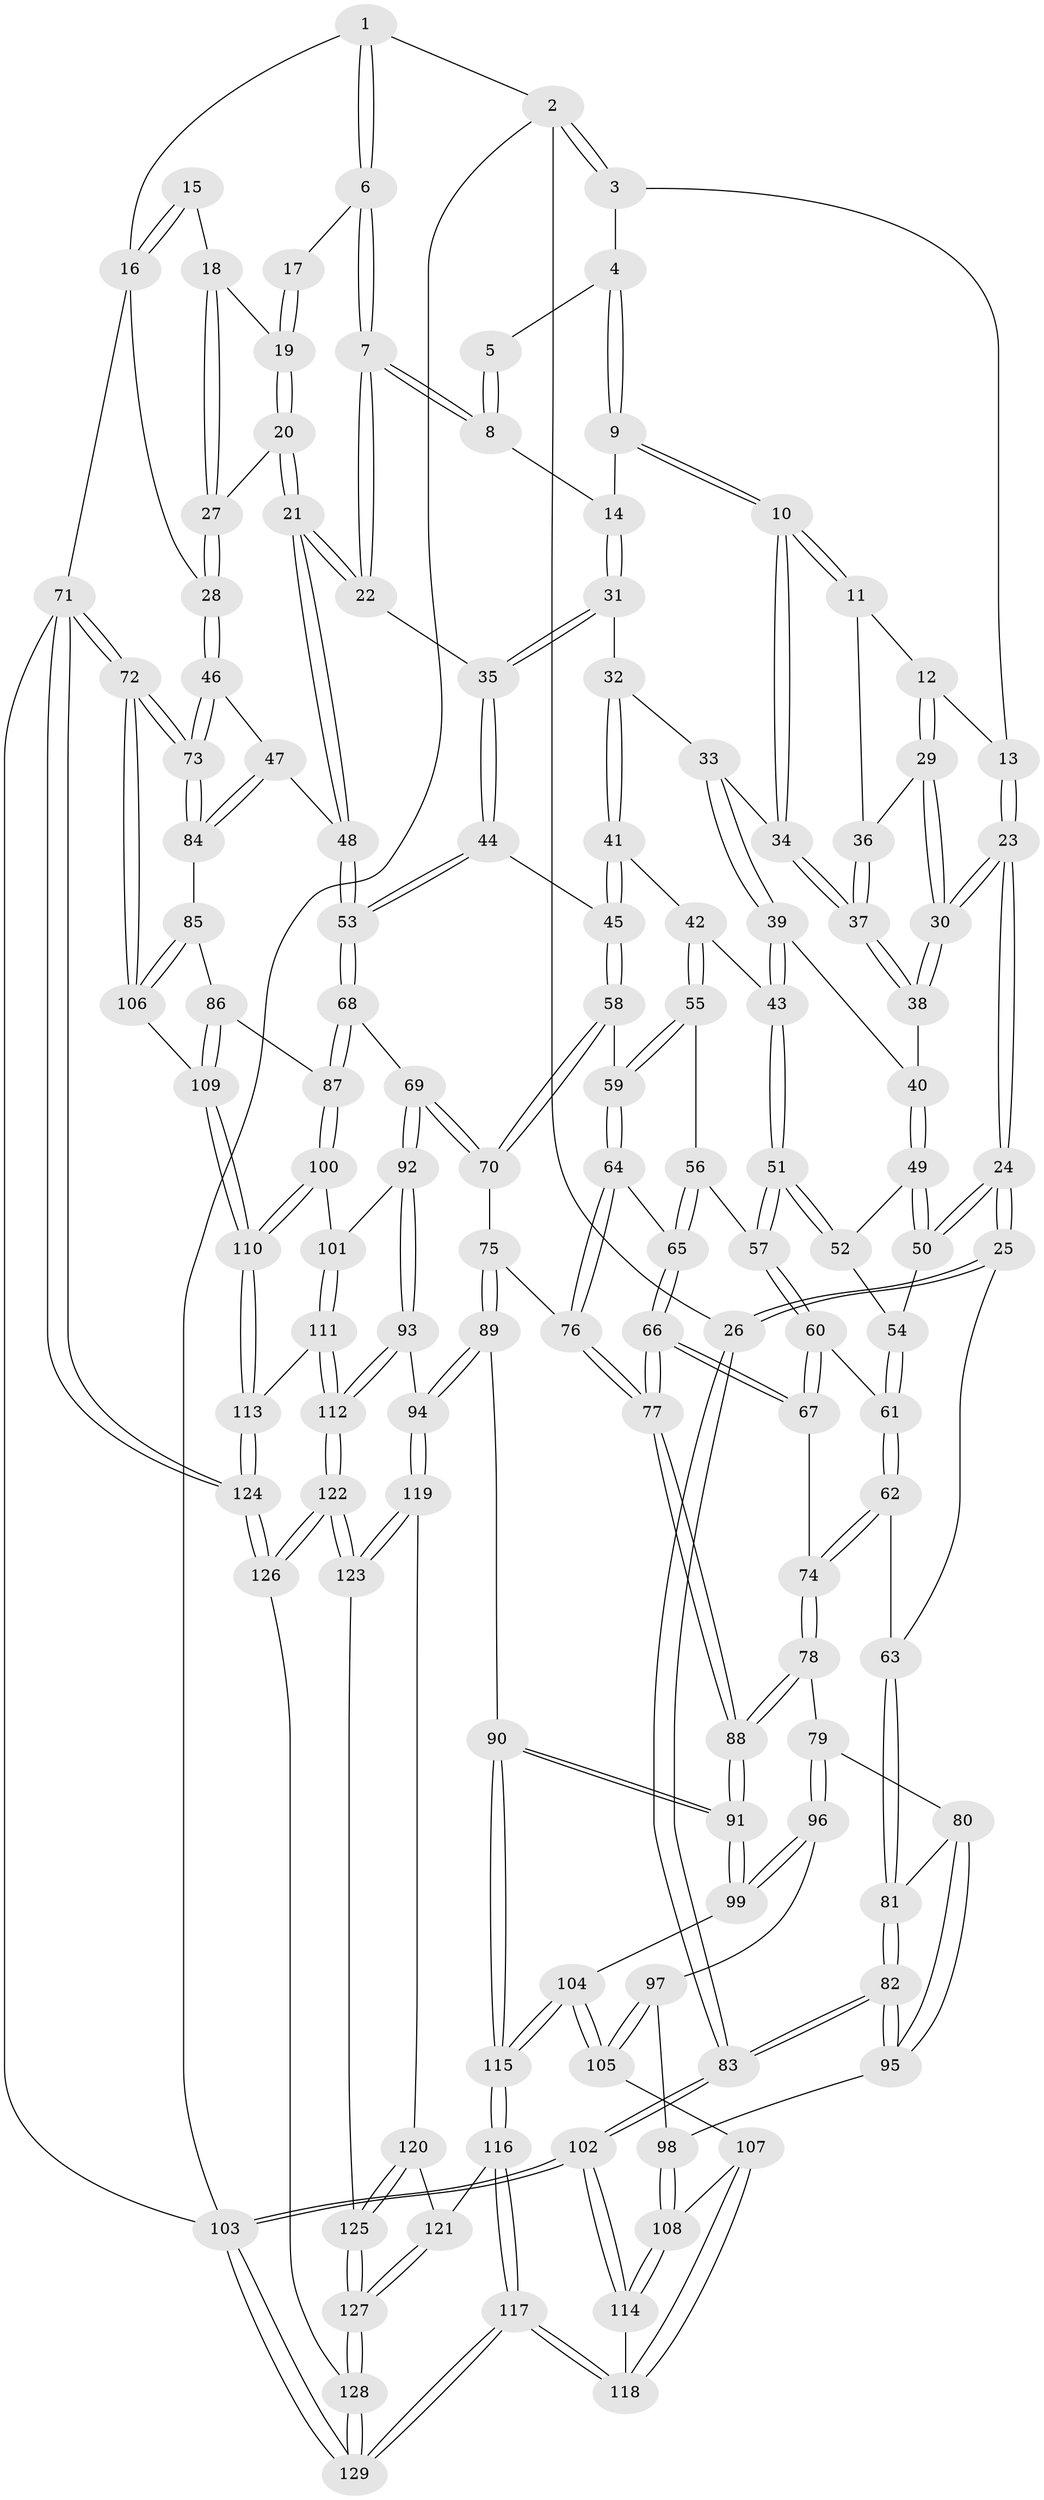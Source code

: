 // Generated by graph-tools (version 1.1) at 2025/00/03/09/25 05:00:10]
// undirected, 129 vertices, 319 edges
graph export_dot {
graph [start="1"]
  node [color=gray90,style=filled];
  1 [pos="+0.7408697011837472+0"];
  2 [pos="+0+0"];
  3 [pos="+0+0"];
  4 [pos="+0.39144825041226905+0"];
  5 [pos="+0.5428527930349534+0"];
  6 [pos="+0.7866786096092511+0"];
  7 [pos="+0.7052340822984979+0.1545129084712295"];
  8 [pos="+0.5958332780928681+0.10985501200556112"];
  9 [pos="+0.3652766116418183+0"];
  10 [pos="+0.33646463256192893+0.05730339971323511"];
  11 [pos="+0.2908885218373142+0.07447613544127672"];
  12 [pos="+0.2382878977674721+0.092272518746678"];
  13 [pos="+0.11133192587888768+0.09875140342799786"];
  14 [pos="+0.5416142663823973+0.14532077332398485"];
  15 [pos="+0.8724099953839568+0.011944783490880457"];
  16 [pos="+1+0"];
  17 [pos="+0.7935607924516119+0"];
  18 [pos="+0.967217768945096+0.09762161590293049"];
  19 [pos="+0.8634391554910439+0.18955793115284206"];
  20 [pos="+0.8476595987145101+0.23760402528013289"];
  21 [pos="+0.7950780650805168+0.33772248631358404"];
  22 [pos="+0.7122850986605204+0.22571196591186193"];
  23 [pos="+0+0.2723689320180008"];
  24 [pos="+0+0.2943363326016186"];
  25 [pos="+0+0.30805948910415515"];
  26 [pos="+0+0.29688856775903927"];
  27 [pos="+1+0.1310840061431248"];
  28 [pos="+1+0.16675008647913642"];
  29 [pos="+0.17967620426861025+0.1973915952616458"];
  30 [pos="+0.08037845460908584+0.24918358194459067"];
  31 [pos="+0.5392177626201329+0.21170185473186456"];
  32 [pos="+0.4829642775462232+0.22219587778439467"];
  33 [pos="+0.39546072379253866+0.1841146402474287"];
  34 [pos="+0.3453560611632424+0.11853543296352835"];
  35 [pos="+0.5640908269924368+0.23035834588572965"];
  36 [pos="+0.2089666463690937+0.2098566395561103"];
  37 [pos="+0.27041194352120607+0.2561330335536926"];
  38 [pos="+0.2702807716980883+0.25666586385051215"];
  39 [pos="+0.3907981267829977+0.29162075269368"];
  40 [pos="+0.2723704096454619+0.2748425284736223"];
  41 [pos="+0.4607736590055151+0.33258249422293595"];
  42 [pos="+0.4153263890141596+0.3307477760692892"];
  43 [pos="+0.4040039800771015+0.3241253955619906"];
  44 [pos="+0.540125005277071+0.3803287015284322"];
  45 [pos="+0.5355920211462144+0.3822424510958664"];
  46 [pos="+1+0.35243497033501897"];
  47 [pos="+0.8993610212617456+0.3702824415667959"];
  48 [pos="+0.7996911440772295+0.3565171156709302"];
  49 [pos="+0.2723248749299279+0.2750937797013172"];
  50 [pos="+0.11980882662285135+0.32201217967891094"];
  51 [pos="+0.3092868488035594+0.3624672299966601"];
  52 [pos="+0.2744793992823088+0.32136468041480837"];
  53 [pos="+0.7671398226217762+0.3974192954165522"];
  54 [pos="+0.2121151471851514+0.3577634709718888"];
  55 [pos="+0.39719894754168483+0.4053500504399036"];
  56 [pos="+0.34904572470989476+0.4139822375100958"];
  57 [pos="+0.3101046281429384+0.3927955110824283"];
  58 [pos="+0.5054103200099758+0.4438219777165881"];
  59 [pos="+0.42769182227324726+0.4426618370008979"];
  60 [pos="+0.2626687927033848+0.4532160227805833"];
  61 [pos="+0.21622887816845154+0.4381783139111871"];
  62 [pos="+0.15749609419475077+0.4552169941661558"];
  63 [pos="+0.0464635322117526+0.4253568022606474"];
  64 [pos="+0.3743985610948742+0.493414781587071"];
  65 [pos="+0.37019452874586617+0.4939187756227802"];
  66 [pos="+0.3178623767786386+0.5270933026024167"];
  67 [pos="+0.2774805423503768+0.4886658175837876"];
  68 [pos="+0.7427702095423468+0.5178089113817592"];
  69 [pos="+0.628940511802056+0.575005855511448"];
  70 [pos="+0.5155200224405054+0.5363167412493924"];
  71 [pos="+1+1"];
  72 [pos="+1+1"];
  73 [pos="+1+0.6060326614039158"];
  74 [pos="+0.18846086806354934+0.5495388762923734"];
  75 [pos="+0.49660738600503834+0.5501402429173954"];
  76 [pos="+0.43978174428225925+0.5358092670801018"];
  77 [pos="+0.31776935203420364+0.6108116883155394"];
  78 [pos="+0.1847407609482245+0.5664049463477661"];
  79 [pos="+0.13446428692182755+0.6004434337746426"];
  80 [pos="+0.10314344358301228+0.5805779432209763"];
  81 [pos="+0.06652484189102575+0.5165396252969359"];
  82 [pos="+0+0.6686817971577321"];
  83 [pos="+0+0.7002111599835099"];
  84 [pos="+0.95753095796553+0.6308445297100214"];
  85 [pos="+0.957001626490149+0.6310730138932796"];
  86 [pos="+0.8485295312830519+0.6433262363702259"];
  87 [pos="+0.8090758807705692+0.6255126373706805"];
  88 [pos="+0.3156958222613274+0.6242070005068658"];
  89 [pos="+0.40783710388615935+0.7360855604204051"];
  90 [pos="+0.37397957039142565+0.7228780272009139"];
  91 [pos="+0.3314161734827095+0.6873290222196341"];
  92 [pos="+0.605428577123521+0.6713046201625387"];
  93 [pos="+0.4850724229306375+0.7608671007156337"];
  94 [pos="+0.4223516285316644+0.7511945709036199"];
  95 [pos="+0+0.6694938187086611"];
  96 [pos="+0.1361722992267129+0.6143283704060529"];
  97 [pos="+0.11817958697839114+0.6763764696885138"];
  98 [pos="+0.006152075317341139+0.684934902434743"];
  99 [pos="+0.27889380010924186+0.6950142321604343"];
  100 [pos="+0.7572534448520644+0.6957929000058474"];
  101 [pos="+0.6721908763717156+0.7231579187693417"];
  102 [pos="+0+0.9365418062758172"];
  103 [pos="+0+1"];
  104 [pos="+0.18211778759601108+0.739395110415205"];
  105 [pos="+0.14323115387719296+0.7308853589718974"];
  106 [pos="+0.9570765187669639+0.8348596435636957"];
  107 [pos="+0.12537222795526864+0.7483310625876284"];
  108 [pos="+0.07373664634581319+0.7645388467722203"];
  109 [pos="+0.8740212864923382+0.805978564446796"];
  110 [pos="+0.7643644133221225+0.85912038929529"];
  111 [pos="+0.6608637164949245+0.8602272965208392"];
  112 [pos="+0.612678141347787+0.8731391032475795"];
  113 [pos="+0.7513096558897286+0.8741828445454848"];
  114 [pos="+0.001968595408364246+0.8825991282982708"];
  115 [pos="+0.20721168578050322+0.8739635203500623"];
  116 [pos="+0.20088529267074565+0.8898375508233728"];
  117 [pos="+0.1307406893412544+0.9086334547628864"];
  118 [pos="+0.12670207508421974+0.9067674621308979"];
  119 [pos="+0.4000445779541916+0.8571963320087634"];
  120 [pos="+0.33108070900220665+0.8936848504173701"];
  121 [pos="+0.23302294488473546+0.9125189526446031"];
  122 [pos="+0.5369195936526275+1"];
  123 [pos="+0.4184318439934404+0.9235697602031673"];
  124 [pos="+0.9971427623090321+1"];
  125 [pos="+0.32401825340081997+0.9947647681366609"];
  126 [pos="+0.5467497662790263+1"];
  127 [pos="+0.2921422387545367+1"];
  128 [pos="+0.29195797908480353+1"];
  129 [pos="+0.1401144110218641+1"];
  1 -- 2;
  1 -- 6;
  1 -- 6;
  1 -- 16;
  2 -- 3;
  2 -- 3;
  2 -- 26;
  2 -- 103;
  3 -- 4;
  3 -- 13;
  4 -- 5;
  4 -- 9;
  4 -- 9;
  5 -- 8;
  5 -- 8;
  6 -- 7;
  6 -- 7;
  6 -- 17;
  7 -- 8;
  7 -- 8;
  7 -- 22;
  7 -- 22;
  8 -- 14;
  9 -- 10;
  9 -- 10;
  9 -- 14;
  10 -- 11;
  10 -- 11;
  10 -- 34;
  10 -- 34;
  11 -- 12;
  11 -- 36;
  12 -- 13;
  12 -- 29;
  12 -- 29;
  13 -- 23;
  13 -- 23;
  14 -- 31;
  14 -- 31;
  15 -- 16;
  15 -- 16;
  15 -- 18;
  16 -- 28;
  16 -- 71;
  17 -- 19;
  17 -- 19;
  18 -- 19;
  18 -- 27;
  18 -- 27;
  19 -- 20;
  19 -- 20;
  20 -- 21;
  20 -- 21;
  20 -- 27;
  21 -- 22;
  21 -- 22;
  21 -- 48;
  21 -- 48;
  22 -- 35;
  23 -- 24;
  23 -- 24;
  23 -- 30;
  23 -- 30;
  24 -- 25;
  24 -- 25;
  24 -- 50;
  24 -- 50;
  25 -- 26;
  25 -- 26;
  25 -- 63;
  26 -- 83;
  26 -- 83;
  27 -- 28;
  27 -- 28;
  28 -- 46;
  28 -- 46;
  29 -- 30;
  29 -- 30;
  29 -- 36;
  30 -- 38;
  30 -- 38;
  31 -- 32;
  31 -- 35;
  31 -- 35;
  32 -- 33;
  32 -- 41;
  32 -- 41;
  33 -- 34;
  33 -- 39;
  33 -- 39;
  34 -- 37;
  34 -- 37;
  35 -- 44;
  35 -- 44;
  36 -- 37;
  36 -- 37;
  37 -- 38;
  37 -- 38;
  38 -- 40;
  39 -- 40;
  39 -- 43;
  39 -- 43;
  40 -- 49;
  40 -- 49;
  41 -- 42;
  41 -- 45;
  41 -- 45;
  42 -- 43;
  42 -- 55;
  42 -- 55;
  43 -- 51;
  43 -- 51;
  44 -- 45;
  44 -- 53;
  44 -- 53;
  45 -- 58;
  45 -- 58;
  46 -- 47;
  46 -- 73;
  46 -- 73;
  47 -- 48;
  47 -- 84;
  47 -- 84;
  48 -- 53;
  48 -- 53;
  49 -- 50;
  49 -- 50;
  49 -- 52;
  50 -- 54;
  51 -- 52;
  51 -- 52;
  51 -- 57;
  51 -- 57;
  52 -- 54;
  53 -- 68;
  53 -- 68;
  54 -- 61;
  54 -- 61;
  55 -- 56;
  55 -- 59;
  55 -- 59;
  56 -- 57;
  56 -- 65;
  56 -- 65;
  57 -- 60;
  57 -- 60;
  58 -- 59;
  58 -- 70;
  58 -- 70;
  59 -- 64;
  59 -- 64;
  60 -- 61;
  60 -- 67;
  60 -- 67;
  61 -- 62;
  61 -- 62;
  62 -- 63;
  62 -- 74;
  62 -- 74;
  63 -- 81;
  63 -- 81;
  64 -- 65;
  64 -- 76;
  64 -- 76;
  65 -- 66;
  65 -- 66;
  66 -- 67;
  66 -- 67;
  66 -- 77;
  66 -- 77;
  67 -- 74;
  68 -- 69;
  68 -- 87;
  68 -- 87;
  69 -- 70;
  69 -- 70;
  69 -- 92;
  69 -- 92;
  70 -- 75;
  71 -- 72;
  71 -- 72;
  71 -- 124;
  71 -- 124;
  71 -- 103;
  72 -- 73;
  72 -- 73;
  72 -- 106;
  72 -- 106;
  73 -- 84;
  73 -- 84;
  74 -- 78;
  74 -- 78;
  75 -- 76;
  75 -- 89;
  75 -- 89;
  76 -- 77;
  76 -- 77;
  77 -- 88;
  77 -- 88;
  78 -- 79;
  78 -- 88;
  78 -- 88;
  79 -- 80;
  79 -- 96;
  79 -- 96;
  80 -- 81;
  80 -- 95;
  80 -- 95;
  81 -- 82;
  81 -- 82;
  82 -- 83;
  82 -- 83;
  82 -- 95;
  82 -- 95;
  83 -- 102;
  83 -- 102;
  84 -- 85;
  85 -- 86;
  85 -- 106;
  85 -- 106;
  86 -- 87;
  86 -- 109;
  86 -- 109;
  87 -- 100;
  87 -- 100;
  88 -- 91;
  88 -- 91;
  89 -- 90;
  89 -- 94;
  89 -- 94;
  90 -- 91;
  90 -- 91;
  90 -- 115;
  90 -- 115;
  91 -- 99;
  91 -- 99;
  92 -- 93;
  92 -- 93;
  92 -- 101;
  93 -- 94;
  93 -- 112;
  93 -- 112;
  94 -- 119;
  94 -- 119;
  95 -- 98;
  96 -- 97;
  96 -- 99;
  96 -- 99;
  97 -- 98;
  97 -- 105;
  97 -- 105;
  98 -- 108;
  98 -- 108;
  99 -- 104;
  100 -- 101;
  100 -- 110;
  100 -- 110;
  101 -- 111;
  101 -- 111;
  102 -- 103;
  102 -- 103;
  102 -- 114;
  102 -- 114;
  103 -- 129;
  103 -- 129;
  104 -- 105;
  104 -- 105;
  104 -- 115;
  104 -- 115;
  105 -- 107;
  106 -- 109;
  107 -- 108;
  107 -- 118;
  107 -- 118;
  108 -- 114;
  108 -- 114;
  109 -- 110;
  109 -- 110;
  110 -- 113;
  110 -- 113;
  111 -- 112;
  111 -- 112;
  111 -- 113;
  112 -- 122;
  112 -- 122;
  113 -- 124;
  113 -- 124;
  114 -- 118;
  115 -- 116;
  115 -- 116;
  116 -- 117;
  116 -- 117;
  116 -- 121;
  117 -- 118;
  117 -- 118;
  117 -- 129;
  117 -- 129;
  119 -- 120;
  119 -- 123;
  119 -- 123;
  120 -- 121;
  120 -- 125;
  120 -- 125;
  121 -- 127;
  121 -- 127;
  122 -- 123;
  122 -- 123;
  122 -- 126;
  122 -- 126;
  123 -- 125;
  124 -- 126;
  124 -- 126;
  125 -- 127;
  125 -- 127;
  126 -- 128;
  127 -- 128;
  127 -- 128;
  128 -- 129;
  128 -- 129;
}
